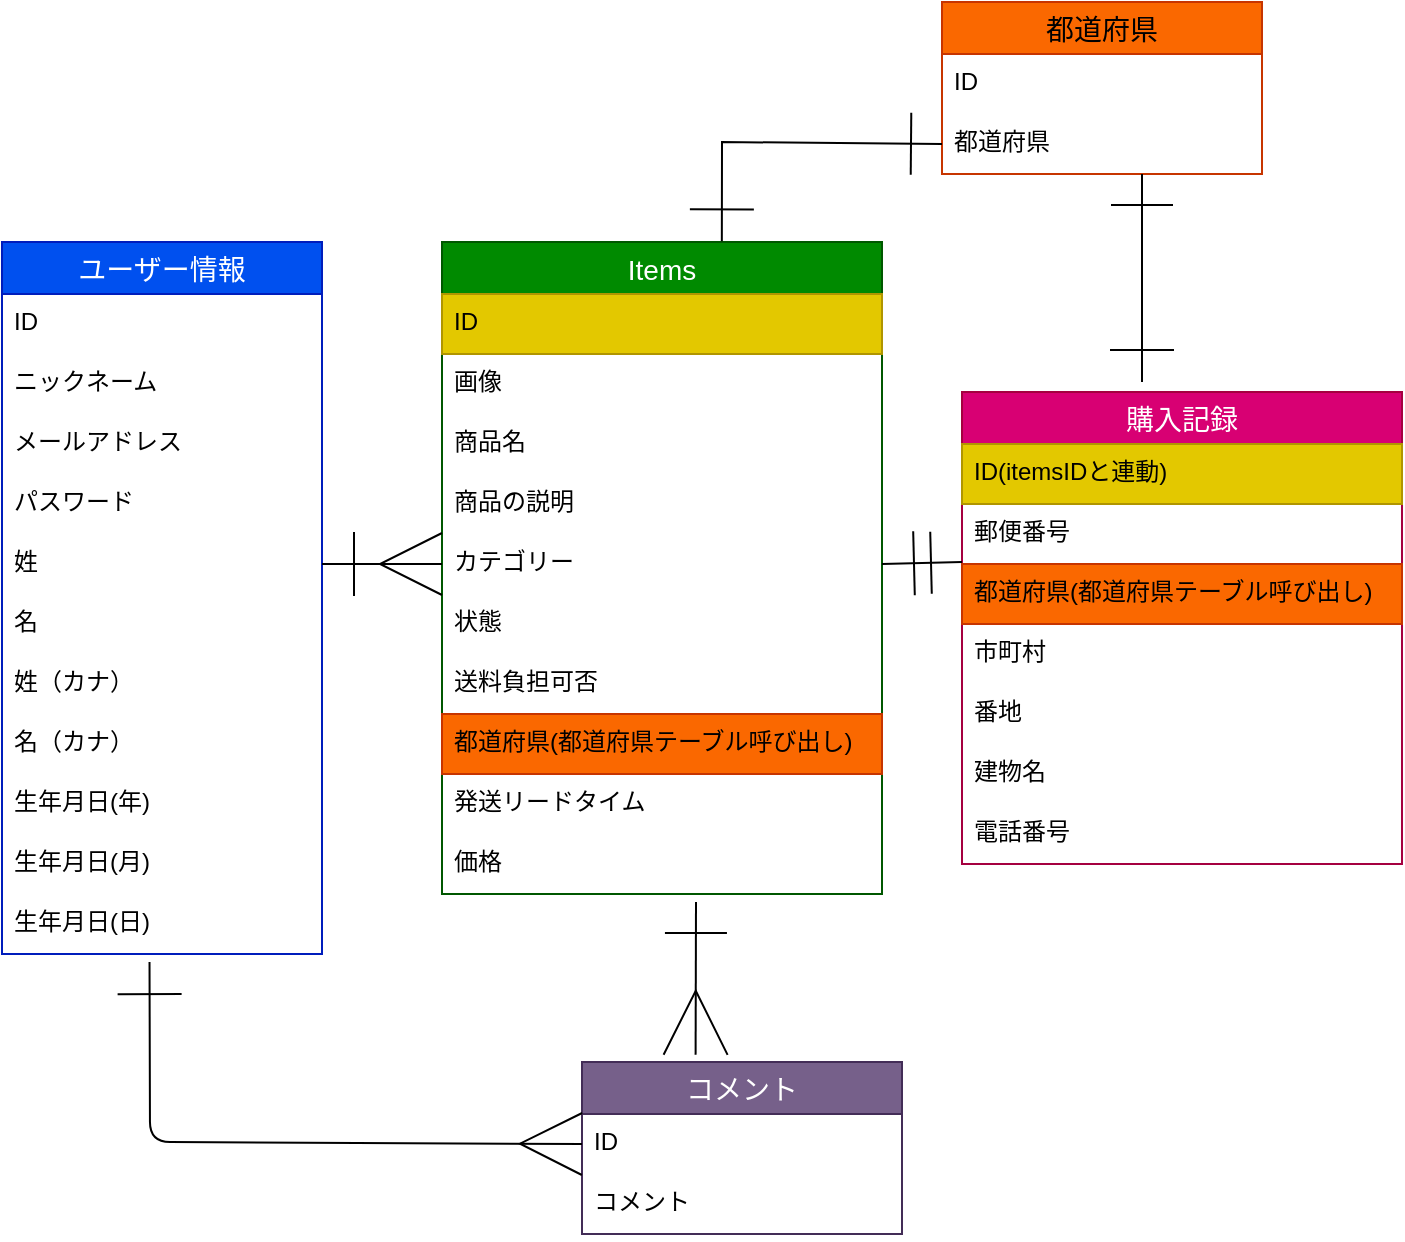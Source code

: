 <mxfile>
    <diagram id="vnia6mL18P-wXYzsNjoB" name="ページ1">
        <mxGraphModel dx="952" dy="978" grid="1" gridSize="10" guides="1" tooltips="1" connect="1" arrows="1" fold="1" page="1" pageScale="1" pageWidth="827" pageHeight="1169" math="0" shadow="0">
            <root>
                <mxCell id="0"/>
                <mxCell id="1" parent="0"/>
                <mxCell id="32" value="ユーザー情報" style="swimlane;fontStyle=0;childLayout=stackLayout;horizontal=1;startSize=26;horizontalStack=0;resizeParent=1;resizeParentMax=0;resizeLast=0;collapsible=1;marginBottom=0;align=center;fontSize=14;fillColor=#0050ef;fontColor=#ffffff;strokeColor=#001DBC;" parent="1" vertex="1">
                    <mxGeometry x="110" y="370" width="160" height="356" as="geometry"/>
                </mxCell>
                <mxCell id="33" value="ID   " style="text;strokeColor=none;fillColor=none;spacingLeft=4;spacingRight=4;overflow=hidden;rotatable=0;points=[[0,0.5],[1,0.5]];portConstraint=eastwest;fontSize=12;" parent="32" vertex="1">
                    <mxGeometry y="26" width="160" height="30" as="geometry"/>
                </mxCell>
                <mxCell id="60" value="ニックネーム   " style="text;strokeColor=none;fillColor=none;spacingLeft=4;spacingRight=4;overflow=hidden;rotatable=0;points=[[0,0.5],[1,0.5]];portConstraint=eastwest;fontSize=12;" parent="32" vertex="1">
                    <mxGeometry y="56" width="160" height="30" as="geometry"/>
                </mxCell>
                <mxCell id="34" value="メールアドレス" style="text;strokeColor=none;fillColor=none;spacingLeft=4;spacingRight=4;overflow=hidden;rotatable=0;points=[[0,0.5],[1,0.5]];portConstraint=eastwest;fontSize=12;" parent="32" vertex="1">
                    <mxGeometry y="86" width="160" height="30" as="geometry"/>
                </mxCell>
                <mxCell id="59" value="パスワード  " style="text;strokeColor=none;fillColor=none;spacingLeft=4;spacingRight=4;overflow=hidden;rotatable=0;points=[[0,0.5],[1,0.5]];portConstraint=eastwest;fontSize=12;" parent="32" vertex="1">
                    <mxGeometry y="116" width="160" height="30" as="geometry"/>
                </mxCell>
                <mxCell id="66" value="姓" style="text;strokeColor=none;fillColor=none;spacingLeft=4;spacingRight=4;overflow=hidden;rotatable=0;points=[[0,0.5],[1,0.5]];portConstraint=eastwest;fontSize=12;" parent="32" vertex="1">
                    <mxGeometry y="146" width="160" height="30" as="geometry"/>
                </mxCell>
                <mxCell id="67" value="名" style="text;strokeColor=none;fillColor=none;spacingLeft=4;spacingRight=4;overflow=hidden;rotatable=0;points=[[0,0.5],[1,0.5]];portConstraint=eastwest;fontSize=12;" parent="32" vertex="1">
                    <mxGeometry y="176" width="160" height="30" as="geometry"/>
                </mxCell>
                <mxCell id="68" value="姓（カナ）" style="text;strokeColor=none;fillColor=none;spacingLeft=4;spacingRight=4;overflow=hidden;rotatable=0;points=[[0,0.5],[1,0.5]];portConstraint=eastwest;fontSize=12;" parent="32" vertex="1">
                    <mxGeometry y="206" width="160" height="30" as="geometry"/>
                </mxCell>
                <mxCell id="65" value="名（カナ）" style="text;strokeColor=none;fillColor=none;spacingLeft=4;spacingRight=4;overflow=hidden;rotatable=0;points=[[0,0.5],[1,0.5]];portConstraint=eastwest;fontSize=12;" parent="32" vertex="1">
                    <mxGeometry y="236" width="160" height="30" as="geometry"/>
                </mxCell>
                <mxCell id="75" value="生年月日(年)" style="text;strokeColor=none;fillColor=none;spacingLeft=4;spacingRight=4;overflow=hidden;rotatable=0;points=[[0,0.5],[1,0.5]];portConstraint=eastwest;fontSize=12;" parent="32" vertex="1">
                    <mxGeometry y="266" width="160" height="30" as="geometry"/>
                </mxCell>
                <mxCell id="76" value="生年月日(月)" style="text;strokeColor=none;fillColor=none;spacingLeft=4;spacingRight=4;overflow=hidden;rotatable=0;points=[[0,0.5],[1,0.5]];portConstraint=eastwest;fontSize=12;" parent="32" vertex="1">
                    <mxGeometry y="296" width="160" height="30" as="geometry"/>
                </mxCell>
                <mxCell id="77" value="生年月日(日)" style="text;strokeColor=none;fillColor=none;spacingLeft=4;spacingRight=4;overflow=hidden;rotatable=0;points=[[0,0.5],[1,0.5]];portConstraint=eastwest;fontSize=12;" parent="32" vertex="1">
                    <mxGeometry y="326" width="160" height="30" as="geometry"/>
                </mxCell>
                <mxCell id="80" value="Items" style="swimlane;fontStyle=0;childLayout=stackLayout;horizontal=1;startSize=26;horizontalStack=0;resizeParent=1;resizeParentMax=0;resizeLast=0;collapsible=1;marginBottom=0;align=center;fontSize=14;fillColor=#008a00;fontColor=#ffffff;strokeColor=#005700;" parent="1" vertex="1">
                    <mxGeometry x="330" y="370" width="220" height="326" as="geometry"/>
                </mxCell>
                <mxCell id="106" value="ID" style="text;strokeColor=#B09500;fillColor=#e3c800;spacingLeft=4;spacingRight=4;overflow=hidden;rotatable=0;points=[[0,0.5],[1,0.5]];portConstraint=eastwest;fontSize=12;fontColor=#000000;" parent="80" vertex="1">
                    <mxGeometry y="26" width="220" height="30" as="geometry"/>
                </mxCell>
                <mxCell id="81" value="画像 " style="text;strokeColor=none;fillColor=none;spacingLeft=4;spacingRight=4;overflow=hidden;rotatable=0;points=[[0,0.5],[1,0.5]];portConstraint=eastwest;fontSize=12;" parent="80" vertex="1">
                    <mxGeometry y="56" width="220" height="30" as="geometry"/>
                </mxCell>
                <mxCell id="82" value="商品名" style="text;strokeColor=none;fillColor=none;spacingLeft=4;spacingRight=4;overflow=hidden;rotatable=0;points=[[0,0.5],[1,0.5]];portConstraint=eastwest;fontSize=12;" parent="80" vertex="1">
                    <mxGeometry y="86" width="220" height="30" as="geometry"/>
                </mxCell>
                <mxCell id="83" value="商品の説明" style="text;strokeColor=none;fillColor=none;spacingLeft=4;spacingRight=4;overflow=hidden;rotatable=0;points=[[0,0.5],[1,0.5]];portConstraint=eastwest;fontSize=12;" parent="80" vertex="1">
                    <mxGeometry y="116" width="220" height="30" as="geometry"/>
                </mxCell>
                <mxCell id="87" value="カテゴリー" style="text;strokeColor=none;fillColor=none;spacingLeft=4;spacingRight=4;overflow=hidden;rotatable=0;points=[[0,0.5],[1,0.5]];portConstraint=eastwest;fontSize=12;" parent="80" vertex="1">
                    <mxGeometry y="146" width="220" height="30" as="geometry"/>
                </mxCell>
                <mxCell id="89" value="状態" style="text;strokeColor=none;fillColor=none;spacingLeft=4;spacingRight=4;overflow=hidden;rotatable=0;points=[[0,0.5],[1,0.5]];portConstraint=eastwest;fontSize=12;" parent="80" vertex="1">
                    <mxGeometry y="176" width="220" height="30" as="geometry"/>
                </mxCell>
                <mxCell id="90" value="送料負担可否" style="text;strokeColor=none;fillColor=none;spacingLeft=4;spacingRight=4;overflow=hidden;rotatable=0;points=[[0,0.5],[1,0.5]];portConstraint=eastwest;fontSize=12;" parent="80" vertex="1">
                    <mxGeometry y="206" width="220" height="30" as="geometry"/>
                </mxCell>
                <mxCell id="91" value="都道府県(都道府県テーブル呼び出し)" style="text;strokeColor=#C73500;fillColor=#fa6800;spacingLeft=4;spacingRight=4;overflow=hidden;rotatable=0;points=[[0,0.5],[1,0.5]];portConstraint=eastwest;fontSize=12;fontColor=#000000;" parent="80" vertex="1">
                    <mxGeometry y="236" width="220" height="30" as="geometry"/>
                </mxCell>
                <mxCell id="92" value="発送リードタイム" style="text;strokeColor=none;fillColor=none;spacingLeft=4;spacingRight=4;overflow=hidden;rotatable=0;points=[[0,0.5],[1,0.5]];portConstraint=eastwest;fontSize=12;" parent="80" vertex="1">
                    <mxGeometry y="266" width="220" height="30" as="geometry"/>
                </mxCell>
                <mxCell id="93" value="価格" style="text;strokeColor=none;fillColor=none;spacingLeft=4;spacingRight=4;overflow=hidden;rotatable=0;points=[[0,0.5],[1,0.5]];portConstraint=eastwest;fontSize=12;" parent="80" vertex="1">
                    <mxGeometry y="296" width="220" height="30" as="geometry"/>
                </mxCell>
                <mxCell id="94" value="購入記録" style="swimlane;fontStyle=0;childLayout=stackLayout;horizontal=1;startSize=26;horizontalStack=0;resizeParent=1;resizeParentMax=0;resizeLast=0;collapsible=1;marginBottom=0;align=center;fontSize=14;fillColor=#d80073;fontColor=#ffffff;strokeColor=#A50040;" parent="1" vertex="1">
                    <mxGeometry x="590" y="445" width="220" height="236" as="geometry"/>
                </mxCell>
                <mxCell id="95" value="ID(itemsIDと連動)" style="text;strokeColor=#B09500;fillColor=#e3c800;spacingLeft=4;spacingRight=4;overflow=hidden;rotatable=0;points=[[0,0.5],[1,0.5]];portConstraint=eastwest;fontSize=12;fontColor=#000000;" parent="94" vertex="1">
                    <mxGeometry y="26" width="220" height="30" as="geometry"/>
                </mxCell>
                <mxCell id="117" value="郵便番号" style="text;strokeColor=none;fillColor=none;spacingLeft=4;spacingRight=4;overflow=hidden;rotatable=0;points=[[0,0.5],[1,0.5]];portConstraint=eastwest;fontSize=12;" parent="94" vertex="1">
                    <mxGeometry y="56" width="220" height="30" as="geometry"/>
                </mxCell>
                <mxCell id="96" value="都道府県(都道府県テーブル呼び出し)" style="text;strokeColor=#C73500;fillColor=#fa6800;spacingLeft=4;spacingRight=4;overflow=hidden;rotatable=0;points=[[0,0.5],[1,0.5]];portConstraint=eastwest;fontSize=12;fontColor=#000000;" parent="94" vertex="1">
                    <mxGeometry y="86" width="220" height="30" as="geometry"/>
                </mxCell>
                <mxCell id="97" value="市町村" style="text;strokeColor=none;fillColor=none;spacingLeft=4;spacingRight=4;overflow=hidden;rotatable=0;points=[[0,0.5],[1,0.5]];portConstraint=eastwest;fontSize=12;" parent="94" vertex="1">
                    <mxGeometry y="116" width="220" height="30" as="geometry"/>
                </mxCell>
                <mxCell id="98" value="番地" style="text;strokeColor=none;fillColor=none;spacingLeft=4;spacingRight=4;overflow=hidden;rotatable=0;points=[[0,0.5],[1,0.5]];portConstraint=eastwest;fontSize=12;" parent="94" vertex="1">
                    <mxGeometry y="146" width="220" height="30" as="geometry"/>
                </mxCell>
                <mxCell id="100" value="建物名" style="text;strokeColor=none;fillColor=none;spacingLeft=4;spacingRight=4;overflow=hidden;rotatable=0;points=[[0,0.5],[1,0.5]];portConstraint=eastwest;fontSize=12;" parent="94" vertex="1">
                    <mxGeometry y="176" width="220" height="30" as="geometry"/>
                </mxCell>
                <mxCell id="101" value="電話番号" style="text;strokeColor=none;fillColor=none;spacingLeft=4;spacingRight=4;overflow=hidden;rotatable=0;points=[[0,0.5],[1,0.5]];portConstraint=eastwest;fontSize=12;" parent="94" vertex="1">
                    <mxGeometry y="206" width="220" height="30" as="geometry"/>
                </mxCell>
                <mxCell id="102" value="コメント" style="swimlane;fontStyle=0;childLayout=stackLayout;horizontal=1;startSize=26;horizontalStack=0;resizeParent=1;resizeParentMax=0;resizeLast=0;collapsible=1;marginBottom=0;align=center;fontSize=14;fillColor=#76608a;strokeColor=#432D57;fontColor=#ffffff;" parent="1" vertex="1">
                    <mxGeometry x="400" y="780" width="160" height="86" as="geometry"/>
                </mxCell>
                <mxCell id="103" value="ID" style="text;strokeColor=none;fillColor=none;spacingLeft=4;spacingRight=4;overflow=hidden;rotatable=0;points=[[0,0.5],[1,0.5]];portConstraint=eastwest;fontSize=12;" parent="102" vertex="1">
                    <mxGeometry y="26" width="160" height="30" as="geometry"/>
                </mxCell>
                <mxCell id="105" value="コメント" style="text;strokeColor=none;fillColor=none;spacingLeft=4;spacingRight=4;overflow=hidden;rotatable=0;points=[[0,0.5],[1,0.5]];portConstraint=eastwest;fontSize=12;" parent="102" vertex="1">
                    <mxGeometry y="56" width="160" height="30" as="geometry"/>
                </mxCell>
                <mxCell id="107" style="edgeStyle=none;html=1;exitX=1;exitY=0.5;exitDx=0;exitDy=0;endArrow=ERmany;endFill=0;endSize=29;startArrow=ERone;startFill=0;startSize=30;" parent="1" source="66" target="87" edge="1">
                    <mxGeometry relative="1" as="geometry"/>
                </mxCell>
                <mxCell id="111" value="" style="endArrow=ERone;html=1;rounded=0;startSize=30;endSize=29;exitX=0.355;exitY=-0.042;exitDx=0;exitDy=0;startArrow=ERmany;startFill=0;exitPerimeter=0;endFill=0;" parent="1" source="102" edge="1">
                    <mxGeometry relative="1" as="geometry">
                        <mxPoint x="440" y="560" as="sourcePoint"/>
                        <mxPoint x="457" y="700" as="targetPoint"/>
                    </mxGeometry>
                </mxCell>
                <mxCell id="112" style="edgeStyle=none;html=1;exitX=1;exitY=0.5;exitDx=0;exitDy=0;startArrow=ERone;startFill=0;endArrow=ERone;endFill=0;startSize=30;endSize=29;" parent="1" source="87" edge="1">
                    <mxGeometry relative="1" as="geometry">
                        <mxPoint x="590" y="530" as="targetPoint"/>
                    </mxGeometry>
                </mxCell>
                <mxCell id="115" style="edgeStyle=none;html=1;exitX=0.461;exitY=1.134;exitDx=0;exitDy=0;entryX=0;entryY=0.5;entryDx=0;entryDy=0;startArrow=ERone;startFill=0;endArrow=ERmany;endFill=0;startSize=30;endSize=29;exitPerimeter=0;" parent="1" source="77" target="103" edge="1">
                    <mxGeometry relative="1" as="geometry">
                        <Array as="points">
                            <mxPoint x="184" y="820"/>
                        </Array>
                    </mxGeometry>
                </mxCell>
                <mxCell id="118" value="都道府県" style="swimlane;fontStyle=0;childLayout=stackLayout;horizontal=1;startSize=26;horizontalStack=0;resizeParent=1;resizeParentMax=0;resizeLast=0;collapsible=1;marginBottom=0;align=center;fontSize=14;fillColor=#fa6800;fontColor=#000000;strokeColor=#C73500;" parent="1" vertex="1">
                    <mxGeometry x="580" y="250" width="160" height="86" as="geometry"/>
                </mxCell>
                <mxCell id="119" value="ID" style="text;strokeColor=none;fillColor=none;spacingLeft=4;spacingRight=4;overflow=hidden;rotatable=0;points=[[0,0.5],[1,0.5]];portConstraint=eastwest;fontSize=12;" parent="118" vertex="1">
                    <mxGeometry y="26" width="160" height="30" as="geometry"/>
                </mxCell>
                <mxCell id="125" value="都道府県" style="text;strokeColor=none;fillColor=none;spacingLeft=4;spacingRight=4;overflow=hidden;rotatable=0;points=[[0,0.5],[1,0.5]];portConstraint=eastwest;fontSize=12;" parent="118" vertex="1">
                    <mxGeometry y="56" width="160" height="30" as="geometry"/>
                </mxCell>
                <mxCell id="123" value="" style="endArrow=ERone;html=1;rounded=0;startSize=30;endSize=29;entryX=0.625;entryY=1.001;entryDx=0;entryDy=0;entryPerimeter=0;endFill=0;startArrow=ERone;startFill=0;" parent="1" target="125" edge="1">
                    <mxGeometry relative="1" as="geometry">
                        <mxPoint x="680" y="440" as="sourcePoint"/>
                        <mxPoint x="650" y="370" as="targetPoint"/>
                    </mxGeometry>
                </mxCell>
                <mxCell id="124" value="" style="endArrow=ERone;html=1;rounded=0;startSize=30;endSize=29;entryX=0;entryY=0.5;entryDx=0;entryDy=0;exitX=0.636;exitY=-0.001;exitDx=0;exitDy=0;endFill=0;startArrow=ERone;startFill=0;exitPerimeter=0;" parent="1" source="80" edge="1">
                    <mxGeometry relative="1" as="geometry">
                        <mxPoint x="440" y="410" as="sourcePoint"/>
                        <mxPoint x="580" y="321" as="targetPoint"/>
                        <Array as="points">
                            <mxPoint x="470" y="320"/>
                        </Array>
                    </mxGeometry>
                </mxCell>
            </root>
        </mxGraphModel>
    </diagram>
</mxfile>